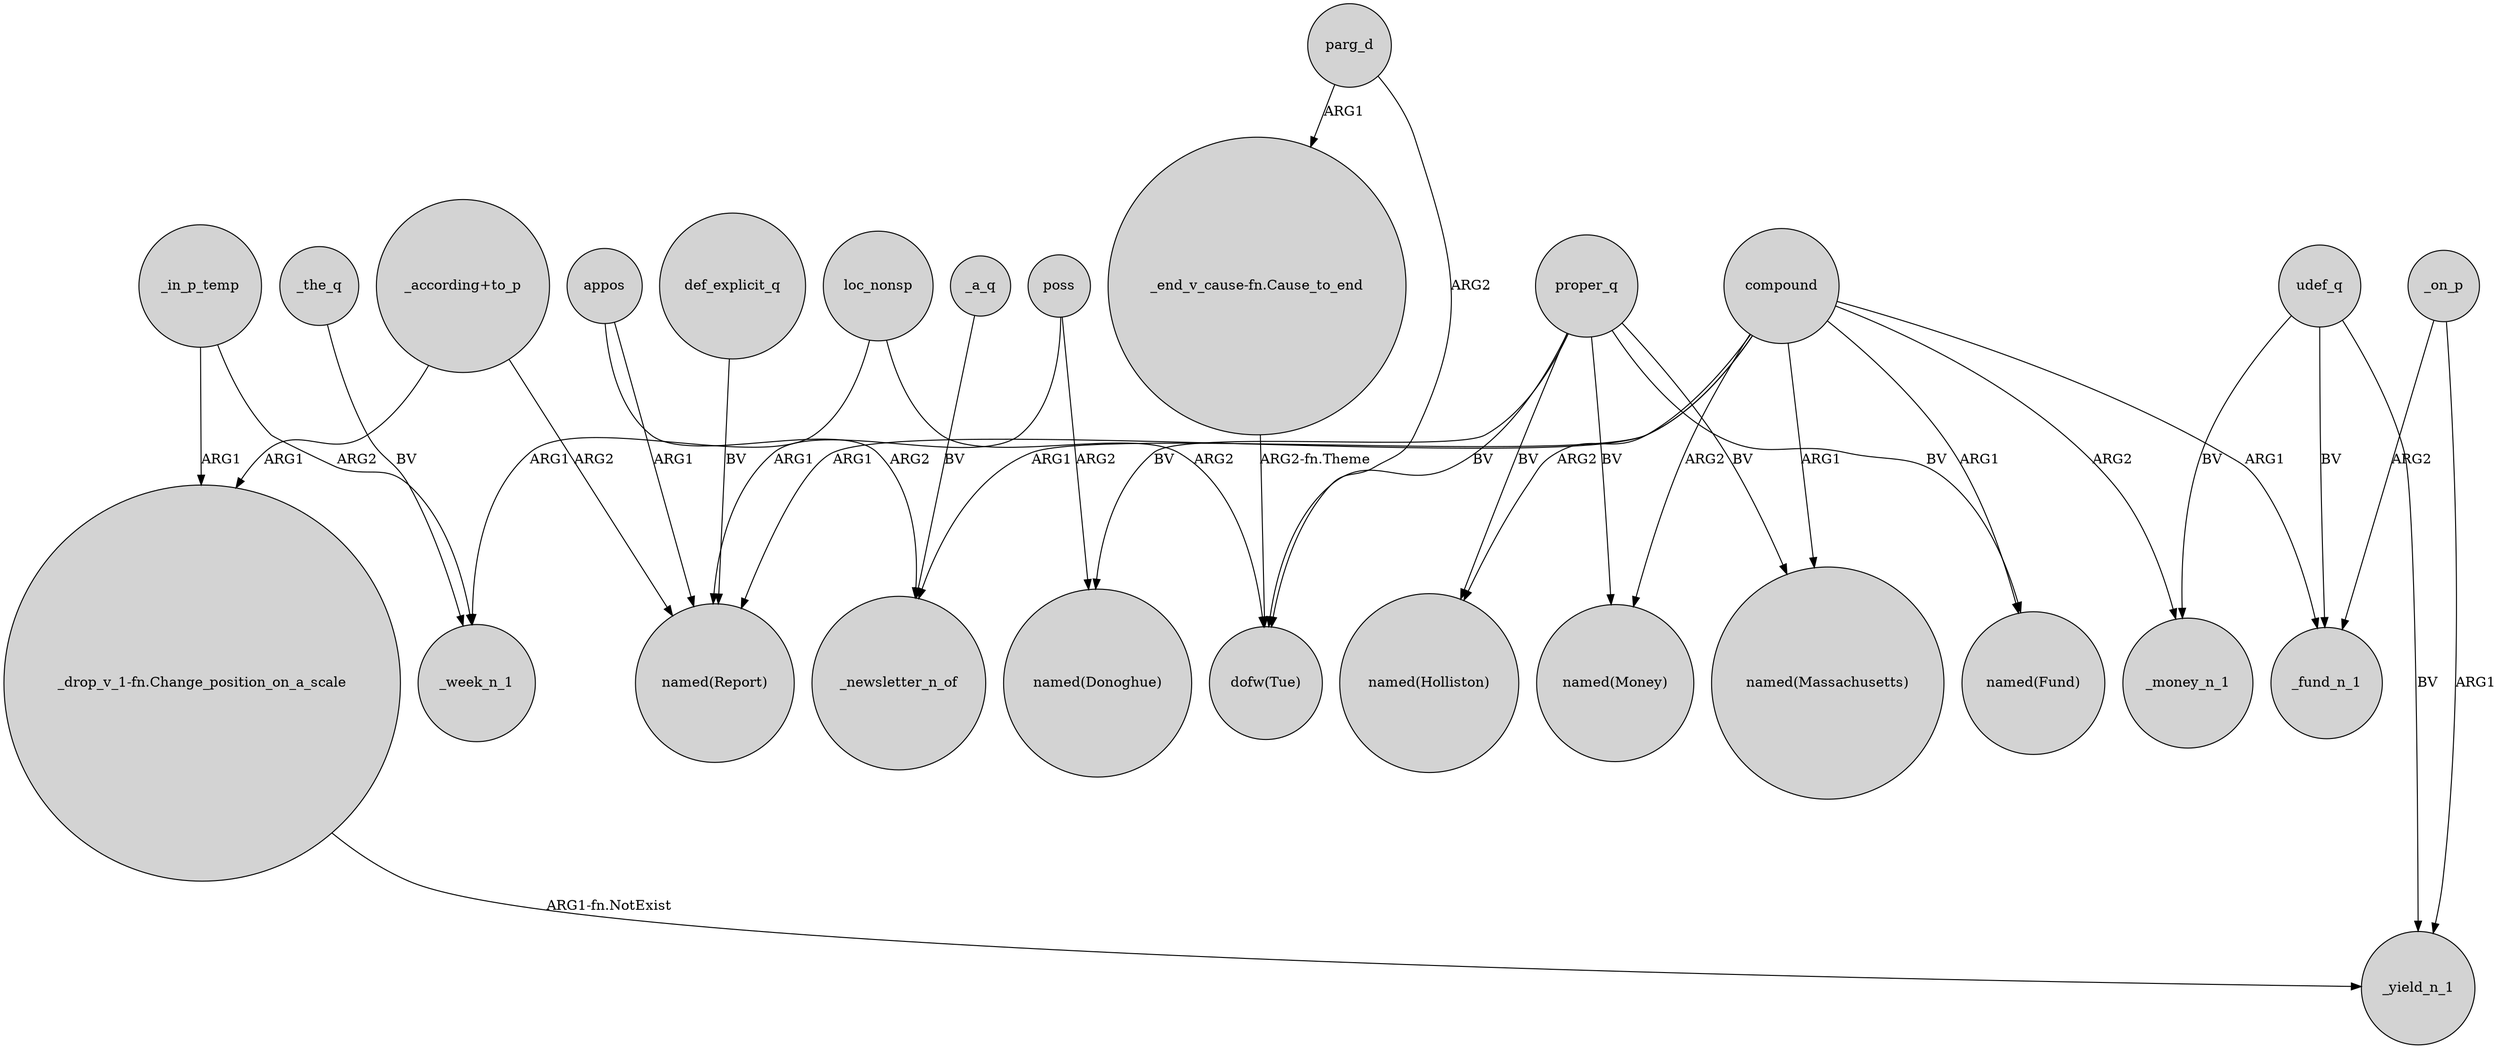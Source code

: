 digraph {
	node [shape=circle style=filled]
	compound -> "named(Report)" [label=ARG1]
	udef_q -> _money_n_1 [label=BV]
	poss -> "named(Report)" [label=ARG1]
	loc_nonsp -> _week_n_1 [label=ARG1]
	"_end_v_cause-fn.Cause_to_end" -> "dofw(Tue)" [label="ARG2-fn.Theme"]
	compound -> "named(Fund)" [label=ARG1]
	poss -> "named(Donoghue)" [label=ARG2]
	compound -> "named(Holliston)" [label=ARG2]
	_in_p_temp -> _week_n_1 [label=ARG2]
	proper_q -> "named(Money)" [label=BV]
	proper_q -> "dofw(Tue)" [label=BV]
	_in_p_temp -> "_drop_v_1-fn.Change_position_on_a_scale" [label=ARG1]
	"_according+to_p" -> "named(Report)" [label=ARG2]
	_a_q -> _newsletter_n_of [label=BV]
	def_explicit_q -> "named(Report)" [label=BV]
	compound -> _money_n_1 [label=ARG2]
	loc_nonsp -> "dofw(Tue)" [label=ARG2]
	parg_d -> "_end_v_cause-fn.Cause_to_end" [label=ARG1]
	_the_q -> _week_n_1 [label=BV]
	udef_q -> _fund_n_1 [label=BV]
	"_according+to_p" -> "_drop_v_1-fn.Change_position_on_a_scale" [label=ARG1]
	proper_q -> "named(Massachusetts)" [label=BV]
	proper_q -> "named(Fund)" [label=BV]
	proper_q -> "named(Holliston)" [label=BV]
	compound -> "named(Money)" [label=ARG2]
	parg_d -> "dofw(Tue)" [label=ARG2]
	_on_p -> _fund_n_1 [label=ARG2]
	appos -> "named(Report)" [label=ARG1]
	appos -> _newsletter_n_of [label=ARG2]
	_on_p -> _yield_n_1 [label=ARG1]
	compound -> _newsletter_n_of [label=ARG1]
	compound -> "named(Massachusetts)" [label=ARG1]
	proper_q -> "named(Donoghue)" [label=BV]
	udef_q -> _yield_n_1 [label=BV]
	compound -> _fund_n_1 [label=ARG1]
	"_drop_v_1-fn.Change_position_on_a_scale" -> _yield_n_1 [label="ARG1-fn.NotExist"]
}
